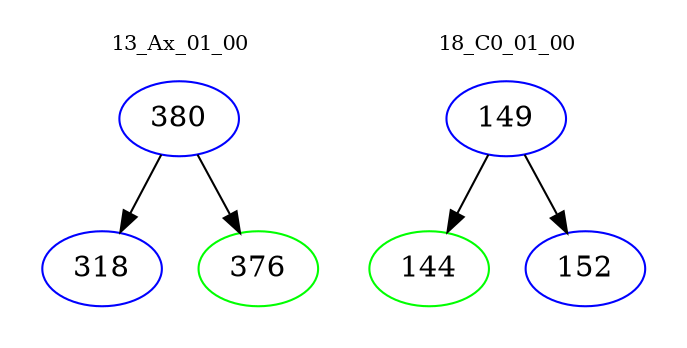 digraph{
subgraph cluster_0 {
color = white
label = "13_Ax_01_00";
fontsize=10;
T0_380 [label="380", color="blue"]
T0_380 -> T0_318 [color="black"]
T0_318 [label="318", color="blue"]
T0_380 -> T0_376 [color="black"]
T0_376 [label="376", color="green"]
}
subgraph cluster_1 {
color = white
label = "18_C0_01_00";
fontsize=10;
T1_149 [label="149", color="blue"]
T1_149 -> T1_144 [color="black"]
T1_144 [label="144", color="green"]
T1_149 -> T1_152 [color="black"]
T1_152 [label="152", color="blue"]
}
}

